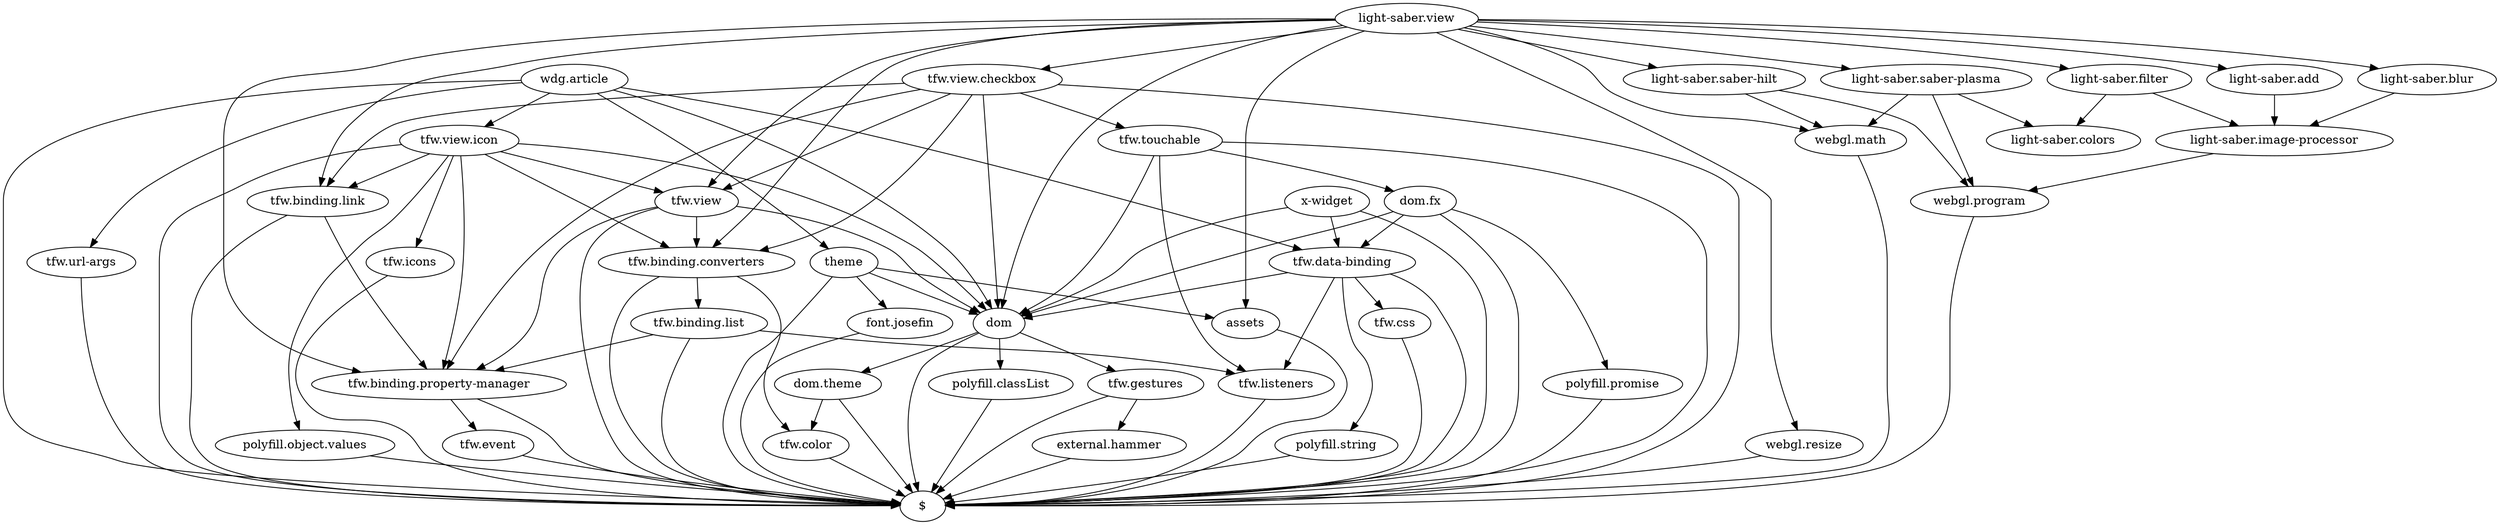 digraph dependencies {
    "assets" -> "$"
    "wdg.article" -> "$"

    "wdg.article" -> "theme"

    "wdg.article" -> "dom"

    "wdg.article" -> "tfw.data-binding"

    "wdg.article" -> "tfw.view.icon"

    "wdg.article" -> "tfw.url-args"
    "tfw.url-args" -> "$"
    "tfw.view.icon" -> "$"

    "tfw.view.icon" -> "polyfill.object.values"

    "tfw.view.icon" -> "dom"

    "tfw.view.icon" -> "tfw.icons"

    "tfw.view.icon" -> "tfw.binding.property-manager"

    "tfw.view.icon" -> "tfw.view"

    "tfw.view.icon" -> "tfw.binding.link"

    "tfw.view.icon" -> "tfw.binding.converters"
    "tfw.binding.converters" -> "$"

    "tfw.binding.converters" -> "tfw.binding.list"

    "tfw.binding.converters" -> "tfw.color"
    "tfw.color" -> "$"
    "tfw.binding.list" -> "$"

    "tfw.binding.list" -> "tfw.binding.property-manager"

    "tfw.binding.list" -> "tfw.listeners"
    "tfw.listeners" -> "$"
    "tfw.binding.property-manager" -> "$"

    "tfw.binding.property-manager" -> "tfw.event"
    "tfw.event" -> "$"
    "tfw.binding.link" -> "$"

    "tfw.binding.link" -> "tfw.binding.property-manager"
    "tfw.view" -> "$"

    "tfw.view" -> "dom"

    "tfw.view" -> "tfw.binding.property-manager"

    "tfw.view" -> "tfw.binding.converters"
    "dom" -> "$"

    "dom" -> "polyfill.classList"

    "dom" -> "dom.theme"

    "dom" -> "tfw.gestures"
    "tfw.gestures" -> "$"

    "tfw.gestures" -> "external.hammer"
    "external.hammer" -> "$"
    "dom.theme" -> "$"

    "dom.theme" -> "tfw.color"
    "polyfill.classList" -> "$"
    "tfw.icons" -> "$"
    "polyfill.object.values" -> "$"
    "tfw.data-binding" -> "$"

    "tfw.data-binding" -> "polyfill.string"

    "tfw.data-binding" -> "dom"

    "tfw.data-binding" -> "tfw.css"

    "tfw.data-binding" -> "tfw.listeners"
    "tfw.css" -> "$"
    "polyfill.string" -> "$"
    "theme" -> "$"

    "theme" -> "assets"

    "theme" -> "font.josefin"

    "theme" -> "dom"
    "font.josefin" -> "$"
    "x-widget" -> "$"

    "x-widget" -> "dom"

    "x-widget" -> "tfw.data-binding"
    "light-saber.view" -> "assets"

    "light-saber.view" -> "webgl.math"

    "light-saber.view" -> "light-saber.add"

    "light-saber.view" -> "light-saber.blur"

    "light-saber.view" -> "light-saber.filter"

    "light-saber.view" -> "webgl.resize"

    "light-saber.view" -> "light-saber.saber-hilt"

    "light-saber.view" -> "light-saber.saber-plasma"

    "light-saber.view" -> "dom"

    "light-saber.view" -> "tfw.binding.property-manager"

    "light-saber.view" -> "tfw.view"

    "light-saber.view" -> "tfw.binding.link"

    "light-saber.view" -> "tfw.binding.converters"

    "light-saber.view" -> "tfw.view.checkbox"
    "tfw.view.checkbox" -> "$"

    "tfw.view.checkbox" -> "tfw.binding.property-manager"

    "tfw.view.checkbox" -> "tfw.touchable"

    "tfw.view.checkbox" -> "dom"

    "tfw.view.checkbox" -> "tfw.view"

    "tfw.view.checkbox" -> "tfw.binding.link"

    "tfw.view.checkbox" -> "tfw.binding.converters"
    "tfw.touchable" -> "$"

    "tfw.touchable" -> "dom"

    "tfw.touchable" -> "dom.fx"

    "tfw.touchable" -> "tfw.listeners"
    "dom.fx" -> "$"

    "dom.fx" -> "polyfill.promise"

    "dom.fx" -> "dom"

    "dom.fx" -> "tfw.data-binding"
    "polyfill.promise" -> "$"
    "light-saber.saber-plasma" -> "webgl.math"

    "light-saber.saber-plasma" -> "light-saber.colors"

    "light-saber.saber-plasma" -> "webgl.program"
    "webgl.program" -> "$"
    "webgl.math" -> "$"
    "light-saber.saber-hilt" -> "webgl.math"

    "light-saber.saber-hilt" -> "webgl.program"
    "webgl.resize" -> "$"
    "light-saber.filter" -> "light-saber.colors"

    "light-saber.filter" -> "light-saber.image-processor"
    "light-saber.image-processor" -> "webgl.program"
    "light-saber.blur" -> "light-saber.image-processor"
    "light-saber.add" -> "light-saber.image-processor"

}